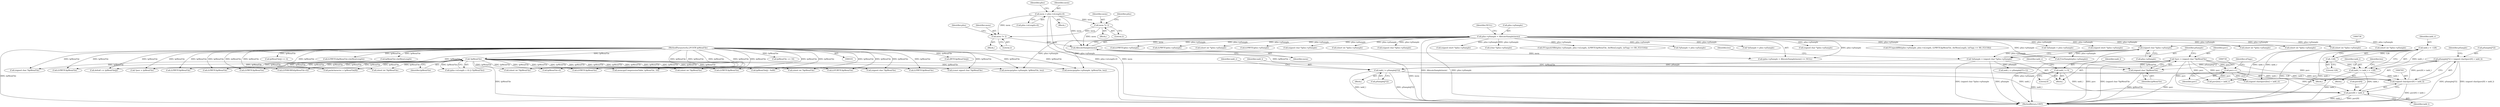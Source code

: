 digraph "1_gstreamer_bc2cdd57d549ab3ba59782e9b395d0cd683fd3ac@array" {
"1000758" [label="(Call,pSample[j*2] = (signed char)(psrc[0] + iadd_l))"];
"1000764" [label="(Call,(signed char)(psrc[0] + iadd_l))"];
"1000786" [label="(Call,psrc++)"];
"1000727" [label="(Call,*psrc = (signed char *)lpMemFile)"];
"1000729" [label="(Call,(signed char *)lpMemFile)"];
"1000129" [label="(Call,!lpMemFile)"];
"1000104" [label="(MethodParameterIn,LPCSTR lpMemFile)"];
"1000715" [label="(Call,iadd_l = iadd_r = -128)"];
"1000717" [label="(Call,iadd_r = -128)"];
"1000719" [label="(Call,-128)"];
"1000793" [label="(Call,iadd_l = pSample[j*2])"];
"1000733" [label="(Call,*pSample = (signed char *)pIns->pSample)"];
"1000735" [label="(Call,(signed char *)pIns->pSample)"];
"1000180" [label="(Call,pIns->pSample = AllocateSample(mem))"];
"1000184" [label="(Call,AllocateSample(mem))"];
"1000157" [label="(Call,mem *= 2)"];
"1000112" [label="(Call,mem = pIns->nLength+6)"];
"1000170" [label="(Call,mem *= 2)"];
"1000758" [label="(Call,pSample[j*2] = (signed char)(psrc[0] + iadd_l))"];
"1000703" [label="(Call,iadd_l = 0)"];
"1000766" [label="(Call,psrc[0] + iadd_l)"];
"1000265" [label="(Call,(const signed char *)lpMemFile)"];
"1000715" [label="(Call,iadd_l = iadd_r = -128)"];
"1001565" [label="(Call,(LPBYTE)lpMemFile)"];
"1001252" [label="(Call,(signed char *)pIns->pSample)"];
"1000794" [label="(Identifier,iadd_l)"];
"1000114" [label="(Call,pIns->nLength+6)"];
"1000180" [label="(Call,pIns->pSample = AllocateSample(mem))"];
"1000475" [label="(Call,(short int *)pIns->pSample)"];
"1000764" [label="(Call,(signed char)(psrc[0] + iadd_l))"];
"1001272" [label="(Call,delta8 += lpMemFile[j])"];
"1000800" [label="(Call,iadd_r = pSample[j*2+1])"];
"1000957" [label="(Call,(LPBYTE)lpMemFile)"];
"1000635" [label="(Call,(signed char *)pIns->pSample)"];
"1000345" [label="(Call,(BYTE)lpMemFile[j])"];
"1002045" [label="(MethodReturn,UINT)"];
"1002009" [label="(Call,memcpy(pIns->pSample, lpMemFile, len))"];
"1001816" [label="(Call,(signed short *)pIns->pSample)"];
"1000175" [label="(Identifier,pIns)"];
"1000158" [label="(Identifier,mem)"];
"1000734" [label="(Identifier,pSample)"];
"1000792" [label="(Block,)"];
"1000122" [label="(Identifier,pIns)"];
"1000162" [label="(Identifier,pIns)"];
"1001188" [label="(Call,(char *)pIns->pSample)"];
"1000793" [label="(Call,iadd_l = pSample[j*2])"];
"1000104" [label="(MethodParameterIn,LPCSTR lpMemFile)"];
"1000314" [label="(Call,memcpy(CompressionTable, lpMemFile, 16))"];
"1000703" [label="(Call,iadd_l = 0)"];
"1000466" [label="(Call,memcpy(pIns->pSample, lpMemFile, len))"];
"1001180" [label="(Call,packcharacter = lpMemFile[8])"];
"1000705" [label="(Literal,0)"];
"1000965" [label="(Call,ITUnpack16Bit(pIns->pSample, pIns->nLength, (LPBYTE)lpMemFile, dwMemLength, (nFlags == RS_IT21516)))"];
"1000757" [label="(Block,)"];
"1000787" [label="(Identifier,psrc)"];
"1000179" [label="(Call,(pIns->pSample = AllocateSample(mem)) == NULL)"];
"1000770" [label="(Identifier,iadd_l)"];
"1000716" [label="(Identifier,iadd_l)"];
"1000766" [label="(Call,psrc[0] + iadd_l)"];
"1001106" [label="(Call,(short int *)lpMemFile)"];
"1001199" [label="(Call,lpMemFile+4)"];
"1000708" [label="(Identifier,iadd_r)"];
"1000322" [label="(Call,*pSample = pIns->pSample)"];
"1000112" [label="(Call,mem = pIns->nLength+6)"];
"1000159" [label="(Literal,2)"];
"1000238" [label="(Call,lpMemFile[j] - 0x80)"];
"1000172" [label="(Literal,2)"];
"1000217" [label="(Call,*pSample = pIns->pSample)"];
"1001335" [label="(Call,(LPBYTE)lpMemFile)"];
"1001738" [label="(Call,(LPBYTE)lpMemFile)"];
"1000972" [label="(Call,(LPBYTE)lpMemFile)"];
"1000719" [label="(Call,-128)"];
"1000733" [label="(Call,*pSample = (signed char *)pIns->pSample)"];
"1000169" [label="(Block,)"];
"1000731" [label="(Identifier,lpMemFile)"];
"1000130" [label="(Identifier,lpMemFile)"];
"1000184" [label="(Call,AllocateSample(mem))"];
"1000529" [label="(Call,(signed char *)pIns->pSample)"];
"1000767" [label="(Call,psrc[0])"];
"1000355" [label="(Call,lpMemFile[j] >> 4)"];
"1000950" [label="(Call,ITUnpack8Bit(pIns->pSample, pIns->nLength, (LPBYTE)lpMemFile, dwMemLength, (nFlags == RS_IT2158)))"];
"1000106" [label="(Block,)"];
"1000537" [label="(Call,(signed char *)lpMemFile)"];
"1000722" [label="(Identifier,len)"];
"1000743" [label="(Identifier,len)"];
"1001176" [label="(Call,*psrc = lpMemFile)"];
"1001015" [label="(Call,(LPBYTE)lpMemFile)"];
"1000113" [label="(Identifier,mem)"];
"1000129" [label="(Call,!lpMemFile)"];
"1000701" [label="(Block,)"];
"1000186" [label="(Identifier,NULL)"];
"1000156" [label="(Block,)"];
"1000257" [label="(Call,*pSample = pIns->pSample)"];
"1000779" [label="(Call,(signed char)(psrc[len] + iadd_r))"];
"1001500" [label="(Call,(LPBYTE)lpMemFile)"];
"1000704" [label="(Identifier,iadd_l)"];
"1000718" [label="(Identifier,iadd_r)"];
"1000185" [label="(Identifier,mem)"];
"1001643" [label="(Call,(signed short *)pIns->pSample)"];
"1001506" [label="(Call,(LPBYTE)(lpMemFile+dwMemLength))"];
"1000717" [label="(Call,iadd_r = -128)"];
"1000584" [label="(Call,(short int *)pIns->pSample)"];
"1000720" [label="(Literal,128)"];
"1000171" [label="(Identifier,mem)"];
"1000643" [label="(Call,(signed char *)lpMemFile)"];
"1001508" [label="(Call,lpMemFile+dwMemLength)"];
"1000844" [label="(Call,(short int *)lpMemFile)"];
"1000729" [label="(Call,(signed char *)lpMemFile)"];
"1000420" [label="(Call,(short int *)lpMemFile)"];
"1001929" [label="(Call,(short int *)pIns->pSample)"];
"1000773" [label="(Identifier,pSample)"];
"1000781" [label="(Call,psrc[len] + iadd_r)"];
"1000786" [label="(Call,psrc++)"];
"1001112" [label="(Call,(short int *)pIns->pSample)"];
"1000727" [label="(Call,*psrc = (signed char *)lpMemFile)"];
"1000850" [label="(Call,(short int *)pIns->pSample)"];
"1000170" [label="(Call,mem *= 2)"];
"1001197" [label="(Call,(LPDWORD)(lpMemFile+4))"];
"1000157" [label="(Call,mem *= 2)"];
"1001514" [label="(Call,(LPBYTE)pIns->pSample)"];
"1000714" [label="(Block,)"];
"1000759" [label="(Call,pSample[j*2])"];
"1000123" [label="(Call,(pIns->nLength < 4) || (!lpMemFile))"];
"1000790" [label="(Identifier,nFlags)"];
"1000728" [label="(Identifier,psrc)"];
"1000318" [label="(Call,lpMemFile += 16)"];
"1000735" [label="(Call,(signed char *)pIns->pSample)"];
"1002030" [label="(Call,FreeSample(pIns->pSample))"];
"1000592" [label="(Call,(short int *)lpMemFile)"];
"1001923" [label="(Call,(LPCBYTE)lpMemFile)"];
"1001327" [label="(Call,(LPBYTE)pIns->pSample)"];
"1000801" [label="(Identifier,iadd_r)"];
"1000181" [label="(Call,pIns->pSample)"];
"1000795" [label="(Call,pSample[j*2])"];
"1000412" [label="(Call,(short int *)pIns->pSample)"];
"1000758" [label="(Call,pSample[j*2] = (signed char)(psrc[0] + iadd_l))"];
"1000737" [label="(Call,pIns->pSample)"];
"1001021" [label="(Call,(LPBYTE)pIns->pSample)"];
"1000758" -> "1000757"  [label="AST: "];
"1000758" -> "1000764"  [label="CFG: "];
"1000759" -> "1000758"  [label="AST: "];
"1000764" -> "1000758"  [label="AST: "];
"1000773" -> "1000758"  [label="CFG: "];
"1000758" -> "1002045"  [label="DDG: pSample[j*2]"];
"1000758" -> "1002045"  [label="DDG: (signed char)(psrc[0] + iadd_l)"];
"1000764" -> "1000758"  [label="DDG: psrc[0] + iadd_l"];
"1000758" -> "1000793"  [label="DDG: pSample[j*2]"];
"1000764" -> "1000766"  [label="CFG: "];
"1000765" -> "1000764"  [label="AST: "];
"1000766" -> "1000764"  [label="AST: "];
"1000764" -> "1002045"  [label="DDG: psrc[0] + iadd_l"];
"1000786" -> "1000764"  [label="DDG: psrc"];
"1000727" -> "1000764"  [label="DDG: psrc"];
"1000715" -> "1000764"  [label="DDG: iadd_l"];
"1000793" -> "1000764"  [label="DDG: iadd_l"];
"1000703" -> "1000764"  [label="DDG: iadd_l"];
"1000786" -> "1000757"  [label="AST: "];
"1000786" -> "1000787"  [label="CFG: "];
"1000787" -> "1000786"  [label="AST: "];
"1000790" -> "1000786"  [label="CFG: "];
"1000786" -> "1002045"  [label="DDG: psrc"];
"1000786" -> "1000766"  [label="DDG: psrc"];
"1000786" -> "1000779"  [label="DDG: psrc"];
"1000786" -> "1000781"  [label="DDG: psrc"];
"1000727" -> "1000786"  [label="DDG: psrc"];
"1000727" -> "1000701"  [label="AST: "];
"1000727" -> "1000729"  [label="CFG: "];
"1000728" -> "1000727"  [label="AST: "];
"1000729" -> "1000727"  [label="AST: "];
"1000734" -> "1000727"  [label="CFG: "];
"1000727" -> "1002045"  [label="DDG: (signed char *)lpMemFile"];
"1000727" -> "1002045"  [label="DDG: psrc"];
"1000729" -> "1000727"  [label="DDG: lpMemFile"];
"1000727" -> "1000766"  [label="DDG: psrc"];
"1000727" -> "1000779"  [label="DDG: psrc"];
"1000727" -> "1000781"  [label="DDG: psrc"];
"1000729" -> "1000731"  [label="CFG: "];
"1000730" -> "1000729"  [label="AST: "];
"1000731" -> "1000729"  [label="AST: "];
"1000729" -> "1002045"  [label="DDG: lpMemFile"];
"1000129" -> "1000729"  [label="DDG: lpMemFile"];
"1000104" -> "1000729"  [label="DDG: lpMemFile"];
"1000129" -> "1000123"  [label="AST: "];
"1000129" -> "1000130"  [label="CFG: "];
"1000130" -> "1000129"  [label="AST: "];
"1000123" -> "1000129"  [label="CFG: "];
"1000129" -> "1002045"  [label="DDG: lpMemFile"];
"1000129" -> "1000123"  [label="DDG: lpMemFile"];
"1000104" -> "1000129"  [label="DDG: lpMemFile"];
"1000129" -> "1000238"  [label="DDG: lpMemFile"];
"1000129" -> "1000265"  [label="DDG: lpMemFile"];
"1000129" -> "1000314"  [label="DDG: lpMemFile"];
"1000129" -> "1000420"  [label="DDG: lpMemFile"];
"1000129" -> "1000466"  [label="DDG: lpMemFile"];
"1000129" -> "1000537"  [label="DDG: lpMemFile"];
"1000129" -> "1000592"  [label="DDG: lpMemFile"];
"1000129" -> "1000643"  [label="DDG: lpMemFile"];
"1000129" -> "1000844"  [label="DDG: lpMemFile"];
"1000129" -> "1000957"  [label="DDG: lpMemFile"];
"1000129" -> "1000972"  [label="DDG: lpMemFile"];
"1000129" -> "1001015"  [label="DDG: lpMemFile"];
"1000129" -> "1001106"  [label="DDG: lpMemFile"];
"1000129" -> "1001176"  [label="DDG: lpMemFile"];
"1000129" -> "1001180"  [label="DDG: lpMemFile"];
"1000129" -> "1001197"  [label="DDG: lpMemFile"];
"1000129" -> "1001199"  [label="DDG: lpMemFile"];
"1000129" -> "1001272"  [label="DDG: lpMemFile"];
"1000129" -> "1001335"  [label="DDG: lpMemFile"];
"1000129" -> "1001500"  [label="DDG: lpMemFile"];
"1000129" -> "1001565"  [label="DDG: lpMemFile"];
"1000129" -> "1001738"  [label="DDG: lpMemFile"];
"1000129" -> "1001923"  [label="DDG: lpMemFile"];
"1000129" -> "1002009"  [label="DDG: lpMemFile"];
"1000104" -> "1000101"  [label="AST: "];
"1000104" -> "1002045"  [label="DDG: lpMemFile"];
"1000104" -> "1000238"  [label="DDG: lpMemFile"];
"1000104" -> "1000265"  [label="DDG: lpMemFile"];
"1000104" -> "1000314"  [label="DDG: lpMemFile"];
"1000104" -> "1000318"  [label="DDG: lpMemFile"];
"1000104" -> "1000345"  [label="DDG: lpMemFile"];
"1000104" -> "1000355"  [label="DDG: lpMemFile"];
"1000104" -> "1000420"  [label="DDG: lpMemFile"];
"1000104" -> "1000466"  [label="DDG: lpMemFile"];
"1000104" -> "1000537"  [label="DDG: lpMemFile"];
"1000104" -> "1000592"  [label="DDG: lpMemFile"];
"1000104" -> "1000643"  [label="DDG: lpMemFile"];
"1000104" -> "1000844"  [label="DDG: lpMemFile"];
"1000104" -> "1000957"  [label="DDG: lpMemFile"];
"1000104" -> "1000972"  [label="DDG: lpMemFile"];
"1000104" -> "1001015"  [label="DDG: lpMemFile"];
"1000104" -> "1001106"  [label="DDG: lpMemFile"];
"1000104" -> "1001176"  [label="DDG: lpMemFile"];
"1000104" -> "1001180"  [label="DDG: lpMemFile"];
"1000104" -> "1001197"  [label="DDG: lpMemFile"];
"1000104" -> "1001199"  [label="DDG: lpMemFile"];
"1000104" -> "1001272"  [label="DDG: lpMemFile"];
"1000104" -> "1001335"  [label="DDG: lpMemFile"];
"1000104" -> "1001500"  [label="DDG: lpMemFile"];
"1000104" -> "1001506"  [label="DDG: lpMemFile"];
"1000104" -> "1001508"  [label="DDG: lpMemFile"];
"1000104" -> "1001565"  [label="DDG: lpMemFile"];
"1000104" -> "1001738"  [label="DDG: lpMemFile"];
"1000104" -> "1001923"  [label="DDG: lpMemFile"];
"1000104" -> "1002009"  [label="DDG: lpMemFile"];
"1000715" -> "1000714"  [label="AST: "];
"1000715" -> "1000717"  [label="CFG: "];
"1000716" -> "1000715"  [label="AST: "];
"1000717" -> "1000715"  [label="AST: "];
"1000722" -> "1000715"  [label="CFG: "];
"1000715" -> "1002045"  [label="DDG: iadd_l"];
"1000717" -> "1000715"  [label="DDG: iadd_r"];
"1000719" -> "1000715"  [label="DDG: 128"];
"1000715" -> "1000766"  [label="DDG: iadd_l"];
"1000717" -> "1000719"  [label="CFG: "];
"1000718" -> "1000717"  [label="AST: "];
"1000719" -> "1000717"  [label="AST: "];
"1000717" -> "1002045"  [label="DDG: -128"];
"1000717" -> "1002045"  [label="DDG: iadd_r"];
"1000719" -> "1000717"  [label="DDG: 128"];
"1000717" -> "1000779"  [label="DDG: iadd_r"];
"1000717" -> "1000781"  [label="DDG: iadd_r"];
"1000719" -> "1000720"  [label="CFG: "];
"1000720" -> "1000719"  [label="AST: "];
"1000793" -> "1000792"  [label="AST: "];
"1000793" -> "1000795"  [label="CFG: "];
"1000794" -> "1000793"  [label="AST: "];
"1000795" -> "1000793"  [label="AST: "];
"1000801" -> "1000793"  [label="CFG: "];
"1000793" -> "1002045"  [label="DDG: pSample[j*2]"];
"1000793" -> "1002045"  [label="DDG: iadd_l"];
"1000793" -> "1000766"  [label="DDG: iadd_l"];
"1000733" -> "1000793"  [label="DDG: pSample"];
"1000733" -> "1000701"  [label="AST: "];
"1000733" -> "1000735"  [label="CFG: "];
"1000734" -> "1000733"  [label="AST: "];
"1000735" -> "1000733"  [label="AST: "];
"1000743" -> "1000733"  [label="CFG: "];
"1000733" -> "1002045"  [label="DDG: (signed char *)pIns->pSample"];
"1000733" -> "1002045"  [label="DDG: pSample"];
"1000735" -> "1000733"  [label="DDG: pIns->pSample"];
"1000733" -> "1000800"  [label="DDG: pSample"];
"1000735" -> "1000737"  [label="CFG: "];
"1000736" -> "1000735"  [label="AST: "];
"1000737" -> "1000735"  [label="AST: "];
"1000735" -> "1002045"  [label="DDG: pIns->pSample"];
"1000180" -> "1000735"  [label="DDG: pIns->pSample"];
"1000735" -> "1002030"  [label="DDG: pIns->pSample"];
"1000180" -> "1000179"  [label="AST: "];
"1000180" -> "1000184"  [label="CFG: "];
"1000181" -> "1000180"  [label="AST: "];
"1000184" -> "1000180"  [label="AST: "];
"1000186" -> "1000180"  [label="CFG: "];
"1000180" -> "1002045"  [label="DDG: AllocateSample(mem)"];
"1000180" -> "1002045"  [label="DDG: pIns->pSample"];
"1000180" -> "1000179"  [label="DDG: pIns->pSample"];
"1000184" -> "1000180"  [label="DDG: mem"];
"1000180" -> "1000217"  [label="DDG: pIns->pSample"];
"1000180" -> "1000257"  [label="DDG: pIns->pSample"];
"1000180" -> "1000322"  [label="DDG: pIns->pSample"];
"1000180" -> "1000412"  [label="DDG: pIns->pSample"];
"1000180" -> "1000466"  [label="DDG: pIns->pSample"];
"1000180" -> "1000475"  [label="DDG: pIns->pSample"];
"1000180" -> "1000529"  [label="DDG: pIns->pSample"];
"1000180" -> "1000584"  [label="DDG: pIns->pSample"];
"1000180" -> "1000635"  [label="DDG: pIns->pSample"];
"1000180" -> "1000850"  [label="DDG: pIns->pSample"];
"1000180" -> "1000950"  [label="DDG: pIns->pSample"];
"1000180" -> "1000965"  [label="DDG: pIns->pSample"];
"1000180" -> "1001021"  [label="DDG: pIns->pSample"];
"1000180" -> "1001112"  [label="DDG: pIns->pSample"];
"1000180" -> "1001188"  [label="DDG: pIns->pSample"];
"1000180" -> "1001252"  [label="DDG: pIns->pSample"];
"1000180" -> "1001327"  [label="DDG: pIns->pSample"];
"1000180" -> "1001514"  [label="DDG: pIns->pSample"];
"1000180" -> "1001643"  [label="DDG: pIns->pSample"];
"1000180" -> "1001816"  [label="DDG: pIns->pSample"];
"1000180" -> "1001929"  [label="DDG: pIns->pSample"];
"1000180" -> "1002009"  [label="DDG: pIns->pSample"];
"1000180" -> "1002030"  [label="DDG: pIns->pSample"];
"1000184" -> "1000185"  [label="CFG: "];
"1000185" -> "1000184"  [label="AST: "];
"1000184" -> "1002045"  [label="DDG: mem"];
"1000184" -> "1000179"  [label="DDG: mem"];
"1000157" -> "1000184"  [label="DDG: mem"];
"1000112" -> "1000184"  [label="DDG: mem"];
"1000170" -> "1000184"  [label="DDG: mem"];
"1000157" -> "1000156"  [label="AST: "];
"1000157" -> "1000159"  [label="CFG: "];
"1000158" -> "1000157"  [label="AST: "];
"1000159" -> "1000157"  [label="AST: "];
"1000162" -> "1000157"  [label="CFG: "];
"1000112" -> "1000157"  [label="DDG: mem"];
"1000157" -> "1000170"  [label="DDG: mem"];
"1000112" -> "1000106"  [label="AST: "];
"1000112" -> "1000114"  [label="CFG: "];
"1000113" -> "1000112"  [label="AST: "];
"1000114" -> "1000112"  [label="AST: "];
"1000122" -> "1000112"  [label="CFG: "];
"1000112" -> "1002045"  [label="DDG: pIns->nLength+6"];
"1000112" -> "1002045"  [label="DDG: mem"];
"1000112" -> "1000170"  [label="DDG: mem"];
"1000170" -> "1000169"  [label="AST: "];
"1000170" -> "1000172"  [label="CFG: "];
"1000171" -> "1000170"  [label="AST: "];
"1000172" -> "1000170"  [label="AST: "];
"1000175" -> "1000170"  [label="CFG: "];
"1000703" -> "1000701"  [label="AST: "];
"1000703" -> "1000705"  [label="CFG: "];
"1000704" -> "1000703"  [label="AST: "];
"1000705" -> "1000703"  [label="AST: "];
"1000708" -> "1000703"  [label="CFG: "];
"1000703" -> "1002045"  [label="DDG: iadd_l"];
"1000703" -> "1000766"  [label="DDG: iadd_l"];
"1000766" -> "1000770"  [label="CFG: "];
"1000767" -> "1000766"  [label="AST: "];
"1000770" -> "1000766"  [label="AST: "];
"1000766" -> "1002045"  [label="DDG: psrc[0]"];
"1000766" -> "1002045"  [label="DDG: iadd_l"];
}
